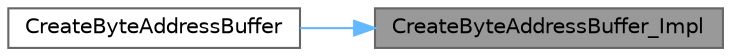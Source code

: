 digraph "CreateByteAddressBuffer_Impl"
{
 // INTERACTIVE_SVG=YES
 // LATEX_PDF_SIZE
  bgcolor="transparent";
  edge [fontname=Helvetica,fontsize=10,labelfontname=Helvetica,labelfontsize=10];
  node [fontname=Helvetica,fontsize=10,shape=box,height=0.2,width=0.4];
  rankdir="RL";
  Node1 [id="Node000001",label="CreateByteAddressBuffer_Impl",height=0.2,width=0.4,color="gray40", fillcolor="grey60", style="filled", fontcolor="black",tooltip="A variant where the TArray is supplied through callbacks."];
  Node1 -> Node2 [id="edge1_Node000001_Node000002",dir="back",color="steelblue1",style="solid",tooltip=" "];
  Node2 [id="Node000002",label="CreateByteAddressBuffer",height=0.2,width=0.4,color="grey40", fillcolor="white", style="filled",URL="$d6/d45/RenderGraphUtils_8h.html#a38c92bedc6504167faa37d80e8fe277f",tooltip="Same as the previous function but where the type of the array is automatically inferred,..."];
}
